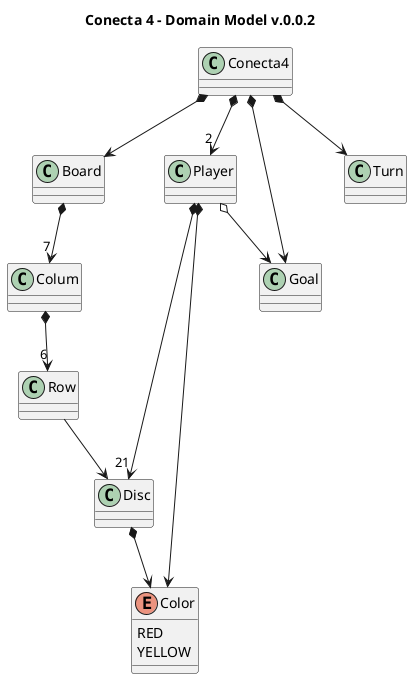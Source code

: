 @startuml
title "Conecta 4 - Domain Model v.0.0.2"
class Conecta4
class Board
class Player
class Disc
class Goal
class Turn

enum Color{
RED
YELLOW
}

Conecta4 *--> Board
Conecta4 *--> Turn
Conecta4 *--> "2" Player
Conecta4 *--> Goal
Player *--> "21" Disc
Board *--> "7" Colum
Colum *--> "6" Row
Disc *--> Color
Row --> Disc
Player *--> Color
Player o--> Goal
@enduml
